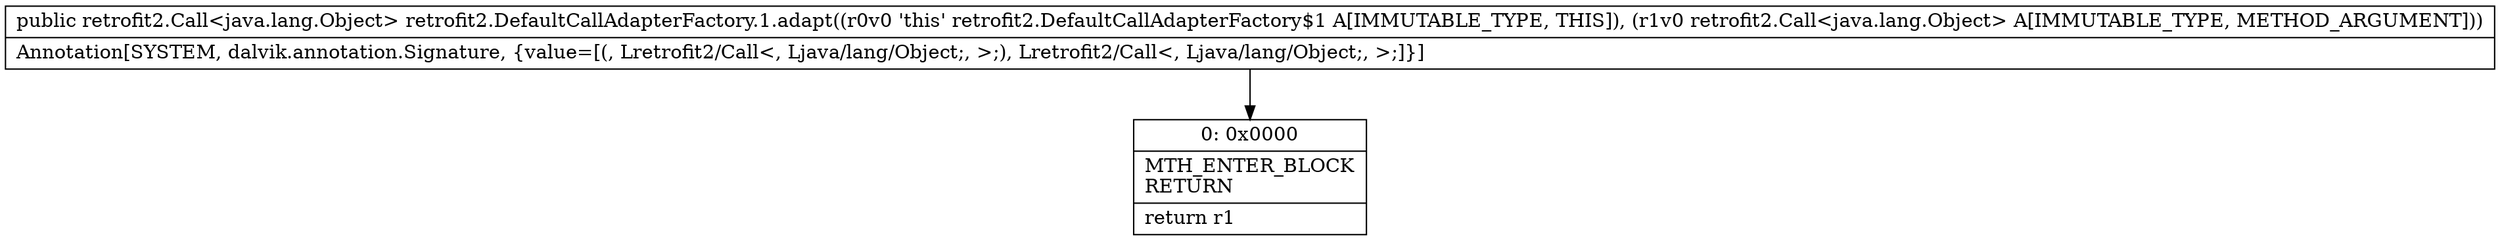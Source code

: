 digraph "CFG forretrofit2.DefaultCallAdapterFactory.1.adapt(Lretrofit2\/Call;)Lretrofit2\/Call;" {
Node_0 [shape=record,label="{0\:\ 0x0000|MTH_ENTER_BLOCK\lRETURN\l|return r1\l}"];
MethodNode[shape=record,label="{public retrofit2.Call\<java.lang.Object\> retrofit2.DefaultCallAdapterFactory.1.adapt((r0v0 'this' retrofit2.DefaultCallAdapterFactory$1 A[IMMUTABLE_TYPE, THIS]), (r1v0 retrofit2.Call\<java.lang.Object\> A[IMMUTABLE_TYPE, METHOD_ARGUMENT]))  | Annotation[SYSTEM, dalvik.annotation.Signature, \{value=[(, Lretrofit2\/Call\<, Ljava\/lang\/Object;, \>;), Lretrofit2\/Call\<, Ljava\/lang\/Object;, \>;]\}]\l}"];
MethodNode -> Node_0;
}

